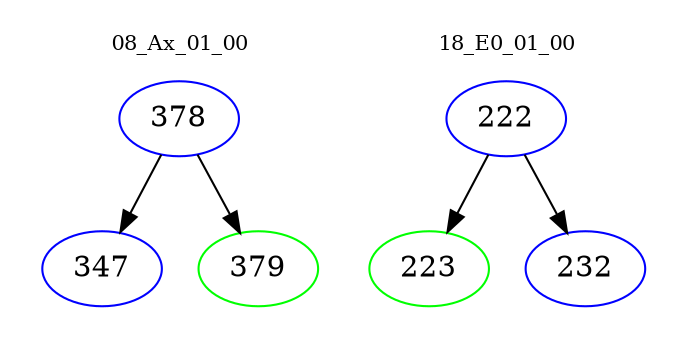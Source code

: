 digraph{
subgraph cluster_0 {
color = white
label = "08_Ax_01_00";
fontsize=10;
T0_378 [label="378", color="blue"]
T0_378 -> T0_347 [color="black"]
T0_347 [label="347", color="blue"]
T0_378 -> T0_379 [color="black"]
T0_379 [label="379", color="green"]
}
subgraph cluster_1 {
color = white
label = "18_E0_01_00";
fontsize=10;
T1_222 [label="222", color="blue"]
T1_222 -> T1_223 [color="black"]
T1_223 [label="223", color="green"]
T1_222 -> T1_232 [color="black"]
T1_232 [label="232", color="blue"]
}
}

